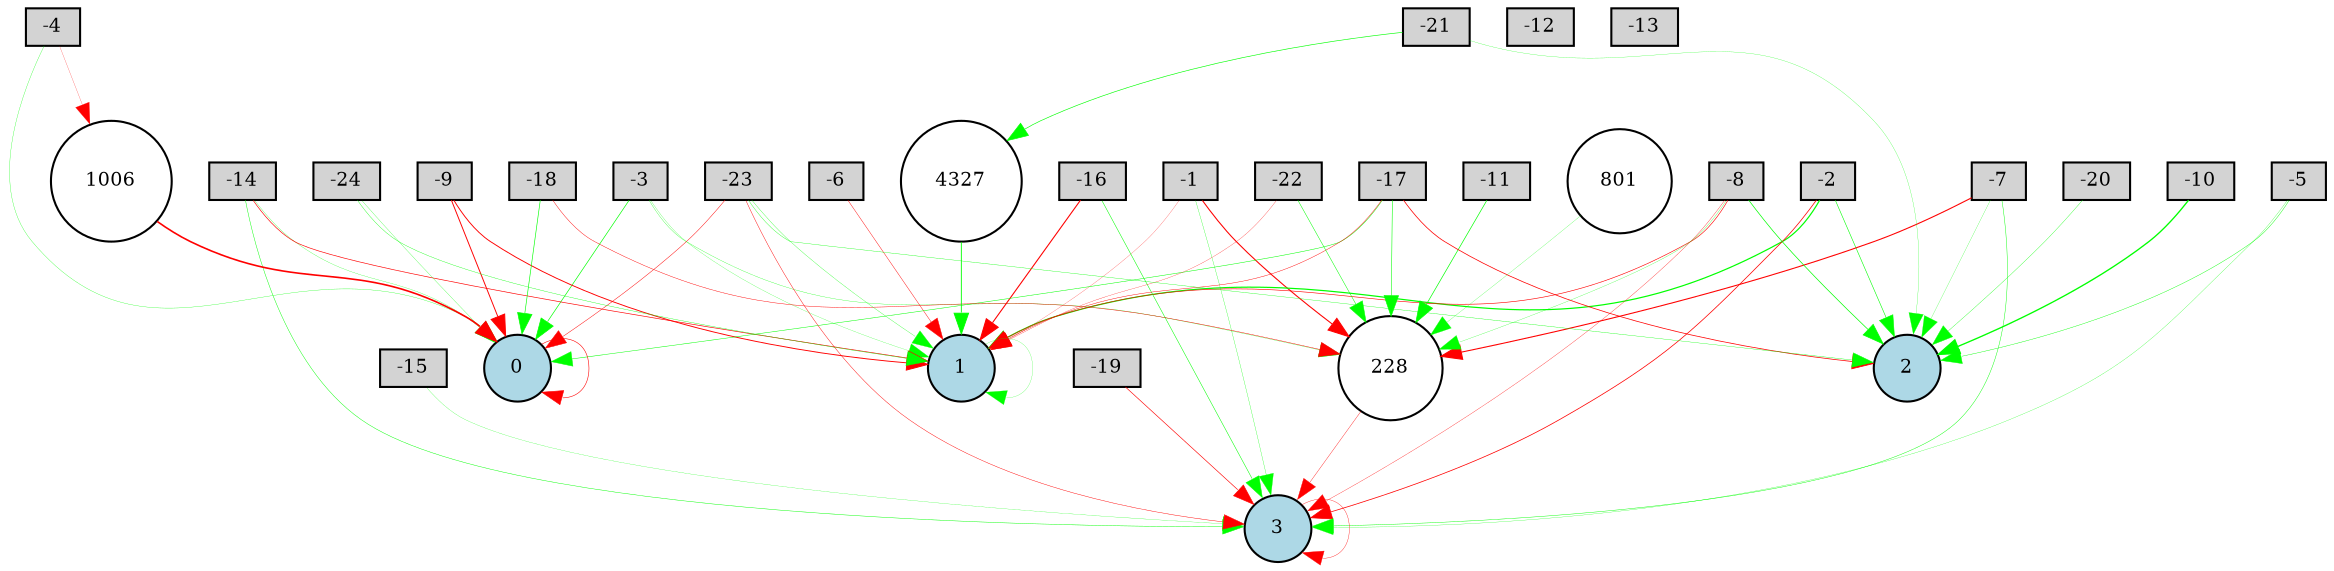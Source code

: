 digraph {
	node [fontsize=9 height=0.2 shape=circle width=0.2]
	-1 [fillcolor=lightgray shape=box style=filled]
	-2 [fillcolor=lightgray shape=box style=filled]
	-3 [fillcolor=lightgray shape=box style=filled]
	-4 [fillcolor=lightgray shape=box style=filled]
	-5 [fillcolor=lightgray shape=box style=filled]
	-6 [fillcolor=lightgray shape=box style=filled]
	-7 [fillcolor=lightgray shape=box style=filled]
	-8 [fillcolor=lightgray shape=box style=filled]
	-9 [fillcolor=lightgray shape=box style=filled]
	-10 [fillcolor=lightgray shape=box style=filled]
	-11 [fillcolor=lightgray shape=box style=filled]
	-12 [fillcolor=lightgray shape=box style=filled]
	-13 [fillcolor=lightgray shape=box style=filled]
	-14 [fillcolor=lightgray shape=box style=filled]
	-15 [fillcolor=lightgray shape=box style=filled]
	-16 [fillcolor=lightgray shape=box style=filled]
	-17 [fillcolor=lightgray shape=box style=filled]
	-18 [fillcolor=lightgray shape=box style=filled]
	-19 [fillcolor=lightgray shape=box style=filled]
	-20 [fillcolor=lightgray shape=box style=filled]
	-21 [fillcolor=lightgray shape=box style=filled]
	-22 [fillcolor=lightgray shape=box style=filled]
	-23 [fillcolor=lightgray shape=box style=filled]
	-24 [fillcolor=lightgray shape=box style=filled]
	0 [fillcolor=lightblue style=filled]
	1 [fillcolor=lightblue style=filled]
	2 [fillcolor=lightblue style=filled]
	3 [fillcolor=lightblue style=filled]
	228 [fillcolor=white style=filled]
	801 [fillcolor=white style=filled]
	4327 [fillcolor=white style=filled]
	1006 [fillcolor=white style=filled]
	-20 -> 2 [color=green penwidth=0.15872264913190315 style=solid]
	-23 -> 0 [color=red penwidth=0.22309356606591063 style=solid]
	-10 -> 2 [color=green penwidth=0.6407563398704915 style=solid]
	-19 -> 3 [color=red penwidth=0.2998209946715107 style=solid]
	-24 -> 1 [color=green penwidth=0.17256878722382818 style=solid]
	-16 -> 3 [color=green penwidth=0.2501988184792935 style=solid]
	-8 -> 1 [color=red penwidth=0.2912511278976695 style=solid]
	-9 -> 1 [color=red penwidth=0.4482948060321077 style=solid]
	-1 -> 1 [color=red penwidth=0.10418470521582285 style=solid]
	3 -> 3 [color=red penwidth=0.16829273356927313 style=solid]
	-17 -> 0 [color=green penwidth=0.23594808284410315 style=solid]
	-23 -> 3 [color=red penwidth=0.2110422690678743 style=solid]
	-8 -> 2 [color=green penwidth=0.3365873237095226 style=solid]
	-22 -> 1 [color=red penwidth=0.1241854566798529 style=solid]
	-2 -> 1 [color=green penwidth=0.5793569614406209 style=solid]
	-7 -> 3 [color=green penwidth=0.2108446724745408 style=solid]
	1 -> 1 [color=green penwidth=0.10027412296244897 style=solid]
	1006 -> 0 [color=red penwidth=0.7840547581668021 style=solid]
	0 -> 0 [color=red penwidth=0.2712917100235255 style=solid]
	-14 -> 3 [color=green penwidth=0.21732063051222383 style=solid]
	-22 -> 228 [color=green penwidth=0.24023391236808167 style=solid]
	-17 -> 2 [color=red penwidth=0.35799990946311533 style=solid]
	-21 -> 4327 [color=green penwidth=0.30000000000000004 style=solid]
	-23 -> 2 [color=green penwidth=0.1678153775158221 style=solid]
	-18 -> 228 [color=red penwidth=0.20970514779242289 style=solid]
	-2 -> 2 [color=green penwidth=0.27718230404295885 style=solid]
	801 -> 228 [color=green penwidth=0.10655951798990404 style=solid]
	-8 -> 228 [color=green penwidth=0.12182949276859985 style=solid]
	-16 -> 1 [color=red penwidth=0.5202605260783071 style=solid]
	-3 -> 1 [color=green penwidth=0.10822663327104748 style=solid]
	-11 -> 228 [color=green penwidth=0.3273893456482069 style=solid]
	-9 -> 0 [color=red penwidth=0.46159326186545113 style=solid]
	228 -> 3 [color=red penwidth=0.1745737411404779 style=solid]
	-4 -> 0 [color=green penwidth=0.1413640411729014 style=solid]
	-7 -> 2 [color=green penwidth=0.1119306390091128 style=solid]
	-1 -> 228 [color=red penwidth=0.5157853339760792 style=solid]
	-3 -> 228 [color=green penwidth=0.1382110239940149 style=solid]
	-5 -> 3 [color=green penwidth=0.12401771847418402 style=solid]
	-14 -> 0 [color=green penwidth=0.12065764379718202 style=solid]
	-6 -> 1 [color=red penwidth=0.20709898359033596 style=solid]
	-23 -> 1 [color=green penwidth=0.14192979570203368 style=solid]
	-7 -> 228 [color=red penwidth=0.5196330762300222 style=solid]
	4327 -> 1 [color=green penwidth=0.41979676705885893 style=solid]
	-1 -> 3 [color=green penwidth=0.13947545619499374 style=solid]
	-21 -> 2 [color=green penwidth=0.1159489752805817 style=solid]
	-24 -> 0 [color=green penwidth=0.12497468967928993 style=solid]
	-8 -> 3 [color=red penwidth=0.15126459596486092 style=solid]
	-3 -> 0 [color=green penwidth=0.32183377239665467 style=solid]
	-17 -> 1 [color=red penwidth=0.20817064640748753 style=solid]
	-15 -> 3 [color=green penwidth=0.11010458214916154 style=solid]
	-4 -> 1006 [color=red penwidth=0.10172647655410966 style=solid]
	-18 -> 0 [color=green penwidth=0.3032462949507522 style=solid]
	-17 -> 228 [color=green penwidth=0.2659149733715729 style=solid]
	-5 -> 2 [color=green penwidth=0.19807631680250884 style=solid]
	-14 -> 1 [color=red penwidth=0.30736882773803176 style=solid]
	-2 -> 3 [color=red penwidth=0.36113467744151895 style=solid]
}
